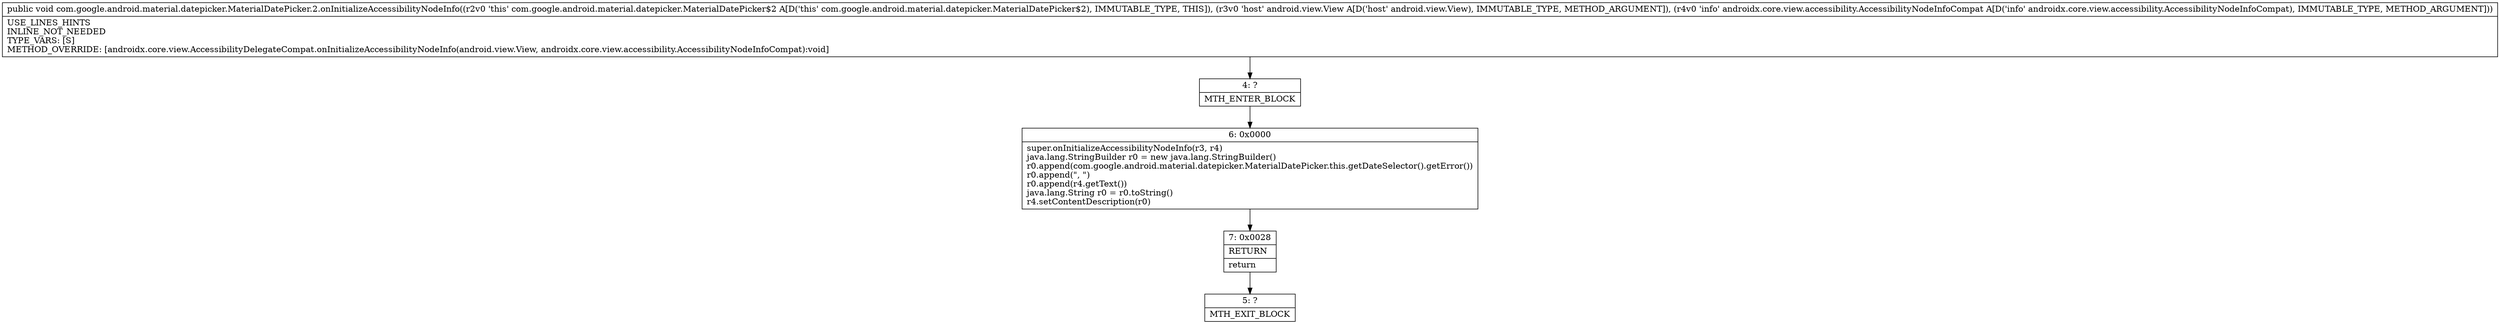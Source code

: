 digraph "CFG forcom.google.android.material.datepicker.MaterialDatePicker.2.onInitializeAccessibilityNodeInfo(Landroid\/view\/View;Landroidx\/core\/view\/accessibility\/AccessibilityNodeInfoCompat;)V" {
Node_4 [shape=record,label="{4\:\ ?|MTH_ENTER_BLOCK\l}"];
Node_6 [shape=record,label="{6\:\ 0x0000|super.onInitializeAccessibilityNodeInfo(r3, r4)\ljava.lang.StringBuilder r0 = new java.lang.StringBuilder()\lr0.append(com.google.android.material.datepicker.MaterialDatePicker.this.getDateSelector().getError())\lr0.append(\", \")\lr0.append(r4.getText())\ljava.lang.String r0 = r0.toString()\lr4.setContentDescription(r0)\l}"];
Node_7 [shape=record,label="{7\:\ 0x0028|RETURN\l|return\l}"];
Node_5 [shape=record,label="{5\:\ ?|MTH_EXIT_BLOCK\l}"];
MethodNode[shape=record,label="{public void com.google.android.material.datepicker.MaterialDatePicker.2.onInitializeAccessibilityNodeInfo((r2v0 'this' com.google.android.material.datepicker.MaterialDatePicker$2 A[D('this' com.google.android.material.datepicker.MaterialDatePicker$2), IMMUTABLE_TYPE, THIS]), (r3v0 'host' android.view.View A[D('host' android.view.View), IMMUTABLE_TYPE, METHOD_ARGUMENT]), (r4v0 'info' androidx.core.view.accessibility.AccessibilityNodeInfoCompat A[D('info' androidx.core.view.accessibility.AccessibilityNodeInfoCompat), IMMUTABLE_TYPE, METHOD_ARGUMENT]))  | USE_LINES_HINTS\lINLINE_NOT_NEEDED\lTYPE_VARS: [S]\lMETHOD_OVERRIDE: [androidx.core.view.AccessibilityDelegateCompat.onInitializeAccessibilityNodeInfo(android.view.View, androidx.core.view.accessibility.AccessibilityNodeInfoCompat):void]\l}"];
MethodNode -> Node_4;Node_4 -> Node_6;
Node_6 -> Node_7;
Node_7 -> Node_5;
}

